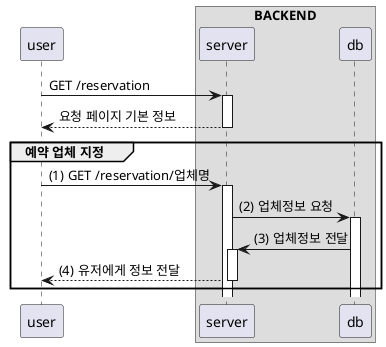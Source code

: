 @startuml

autoactivate on

participant "user" as us
box "BACKEND"
participant "server" as sv
participant "db"
end box

us -> sv : GET /reservation
sv --> us : 요청 페이지 기본 정보
group 예약 업체 지정
 autonumber 1 "(0)"
us -> sv : GET /reservation/업체명
sv -> db : 업체정보 요청
db -> sv : 업체정보 전달
sv --> us : 유저에게 정보 전달
end group



@enduml